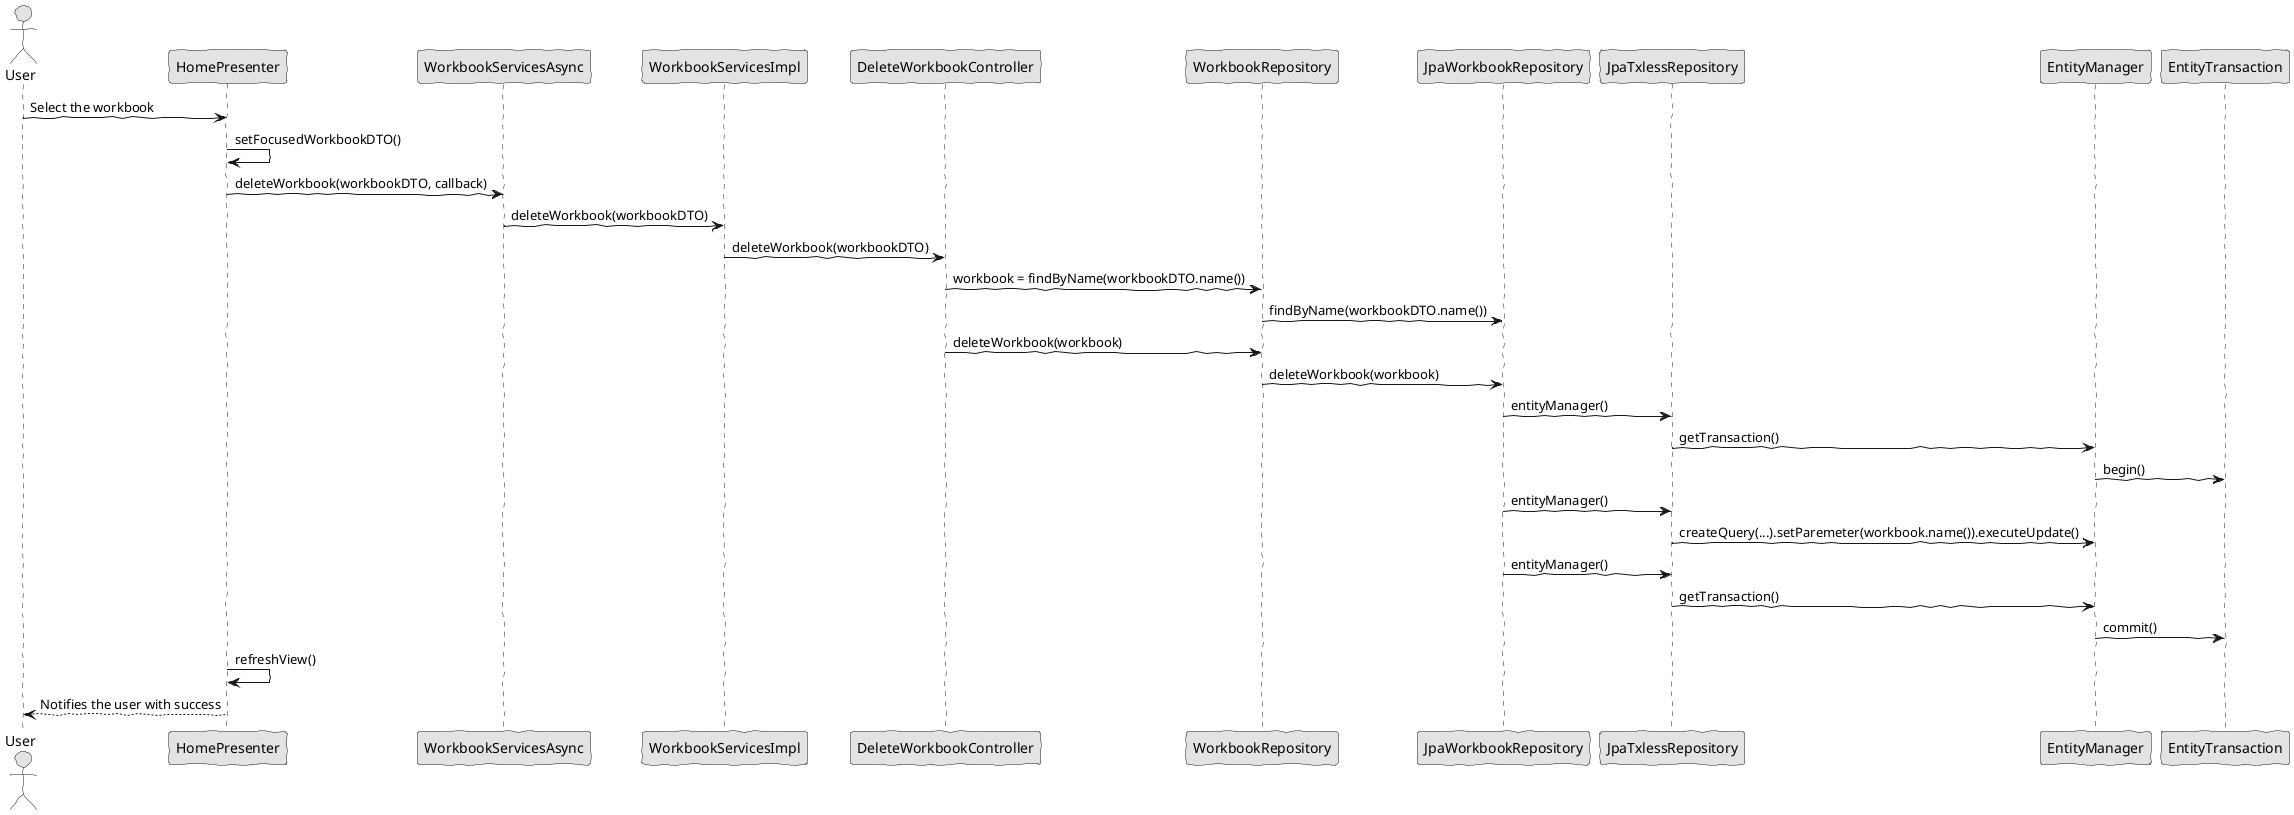 @startuml Pedro
skinparam handwritten true
skinparam monochrome true
skinparam packageStyle rect
skinparam defaultFontName FG Virgil
skinparam shadowing false

actor User

User->HomePresenter : Select the workbook
HomePresenter->HomePresenter : setFocusedWorkbookDTO()
HomePresenter -> WorkbookServicesAsync : deleteWorkbook(workbookDTO, callback)
WorkbookServicesAsync -> WorkbookServicesImpl: deleteWorkbook(workbookDTO)
WorkbookServicesImpl -> DeleteWorkbookController : deleteWorkbook(workbookDTO)
DeleteWorkbookController->WorkbookRepository : workbook = findByName(workbookDTO.name())
WorkbookRepository->JpaWorkbookRepository : findByName(workbookDTO.name())
DeleteWorkbookController->WorkbookRepository : deleteWorkbook(workbook)
WorkbookRepository->JpaWorkbookRepository : deleteWorkbook(workbook)
JpaWorkbookRepository -> JpaTxlessRepository : entityManager()
JpaTxlessRepository -> EntityManager : getTransaction()
EntityManager -> EntityTransaction : begin()
JpaWorkbookRepository -> JpaTxlessRepository : entityManager()
JpaTxlessRepository -> EntityManager : createQuery(...).setParemeter(workbook.name()).executeUpdate()   
JpaWorkbookRepository -> JpaTxlessRepository : entityManager()
JpaTxlessRepository -> EntityManager : getTransaction()
EntityManager -> EntityTransaction : commit()
HomePresenter->HomePresenter : refreshView()
HomePresenter-->User : Notifies the user with success


@enduml